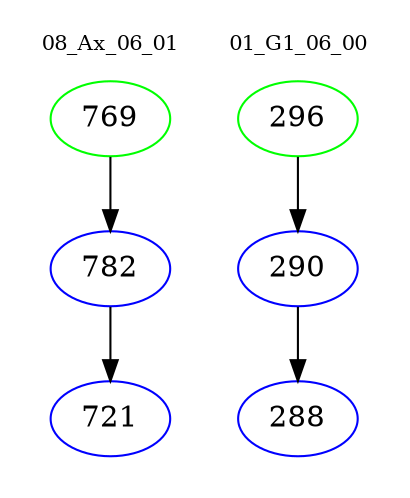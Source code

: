 digraph{
subgraph cluster_0 {
color = white
label = "08_Ax_06_01";
fontsize=10;
T0_769 [label="769", color="green"]
T0_769 -> T0_782 [color="black"]
T0_782 [label="782", color="blue"]
T0_782 -> T0_721 [color="black"]
T0_721 [label="721", color="blue"]
}
subgraph cluster_1 {
color = white
label = "01_G1_06_00";
fontsize=10;
T1_296 [label="296", color="green"]
T1_296 -> T1_290 [color="black"]
T1_290 [label="290", color="blue"]
T1_290 -> T1_288 [color="black"]
T1_288 [label="288", color="blue"]
}
}
